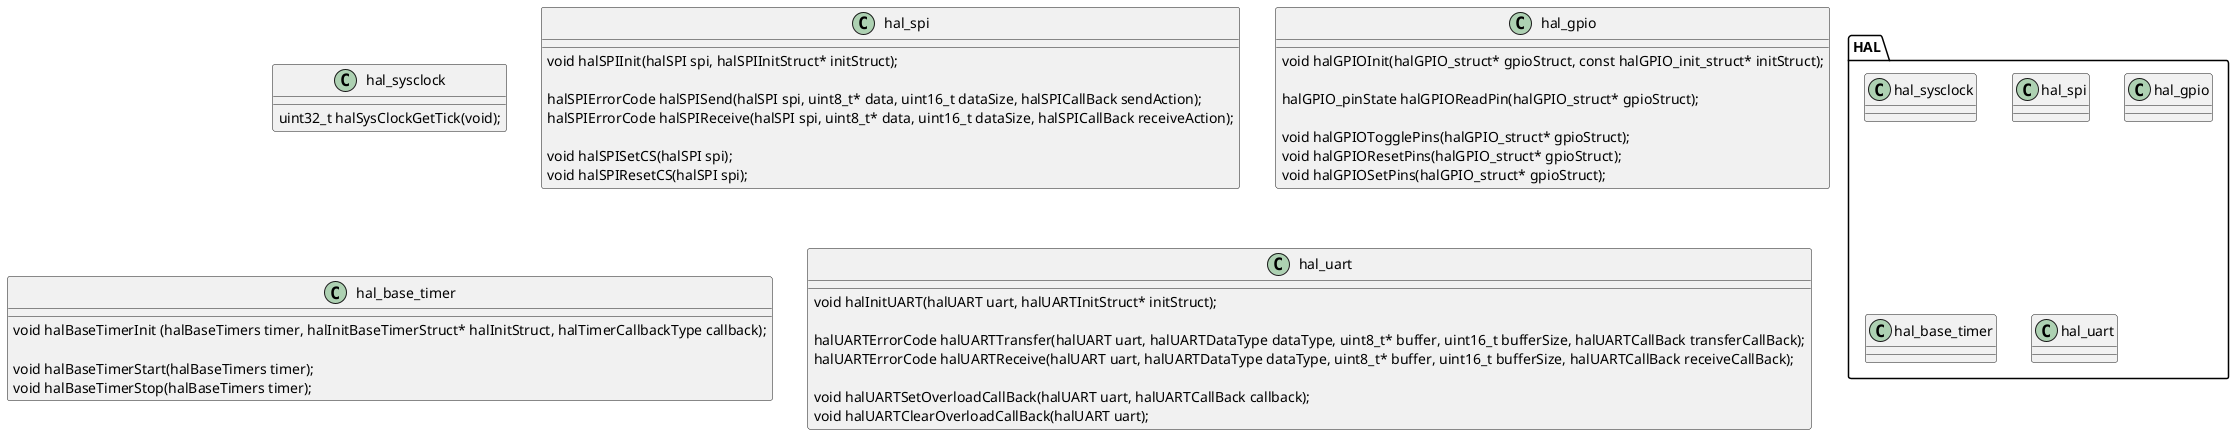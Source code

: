 @startuml hal_level

package HAL {
    class hal_sysclock
    class hal_spi
    class hal_gpio
    class hal_base_timer
    class hal_uart
}

class hal_sysclock {
    uint32_t halSysClockGetTick(void);
}

class hal_spi {
    void halSPIInit(halSPI spi, halSPIInitStruct* initStruct);

    halSPIErrorCode halSPISend(halSPI spi, uint8_t* data, uint16_t dataSize, halSPICallBack sendAction);
    halSPIErrorCode halSPIReceive(halSPI spi, uint8_t* data, uint16_t dataSize, halSPICallBack receiveAction);

    void halSPISetCS(halSPI spi);
    void halSPIResetCS(halSPI spi);
}

class hal_gpio {
    void halGPIOInit(halGPIO_struct* gpioStruct, const halGPIO_init_struct* initStruct);
    
    halGPIO_pinState halGPIOReadPin(halGPIO_struct* gpioStruct);

    void halGPIOTogglePins(halGPIO_struct* gpioStruct);
    void halGPIOResetPins(halGPIO_struct* gpioStruct);
    void halGPIOSetPins(halGPIO_struct* gpioStruct);
}

class hal_base_timer {
    void halBaseTimerInit (halBaseTimers timer, halInitBaseTimerStruct* halInitStruct, halTimerCallbackType callback);

    void halBaseTimerStart(halBaseTimers timer);
    void halBaseTimerStop(halBaseTimers timer);
}

class hal_uart {
    void halInitUART(halUART uart, halUARTInitStruct* initStruct);

    halUARTErrorCode halUARTTransfer(halUART uart, halUARTDataType dataType, uint8_t* buffer, uint16_t bufferSize, halUARTCallBack transferCallBack);
    halUARTErrorCode halUARTReceive(halUART uart, halUARTDataType dataType, uint8_t* buffer, uint16_t bufferSize, halUARTCallBack receiveCallBack);

    void halUARTSetOverloadCallBack(halUART uart, halUARTCallBack callback);
    void halUARTClearOverloadCallBack(halUART uart);
}

@enduml